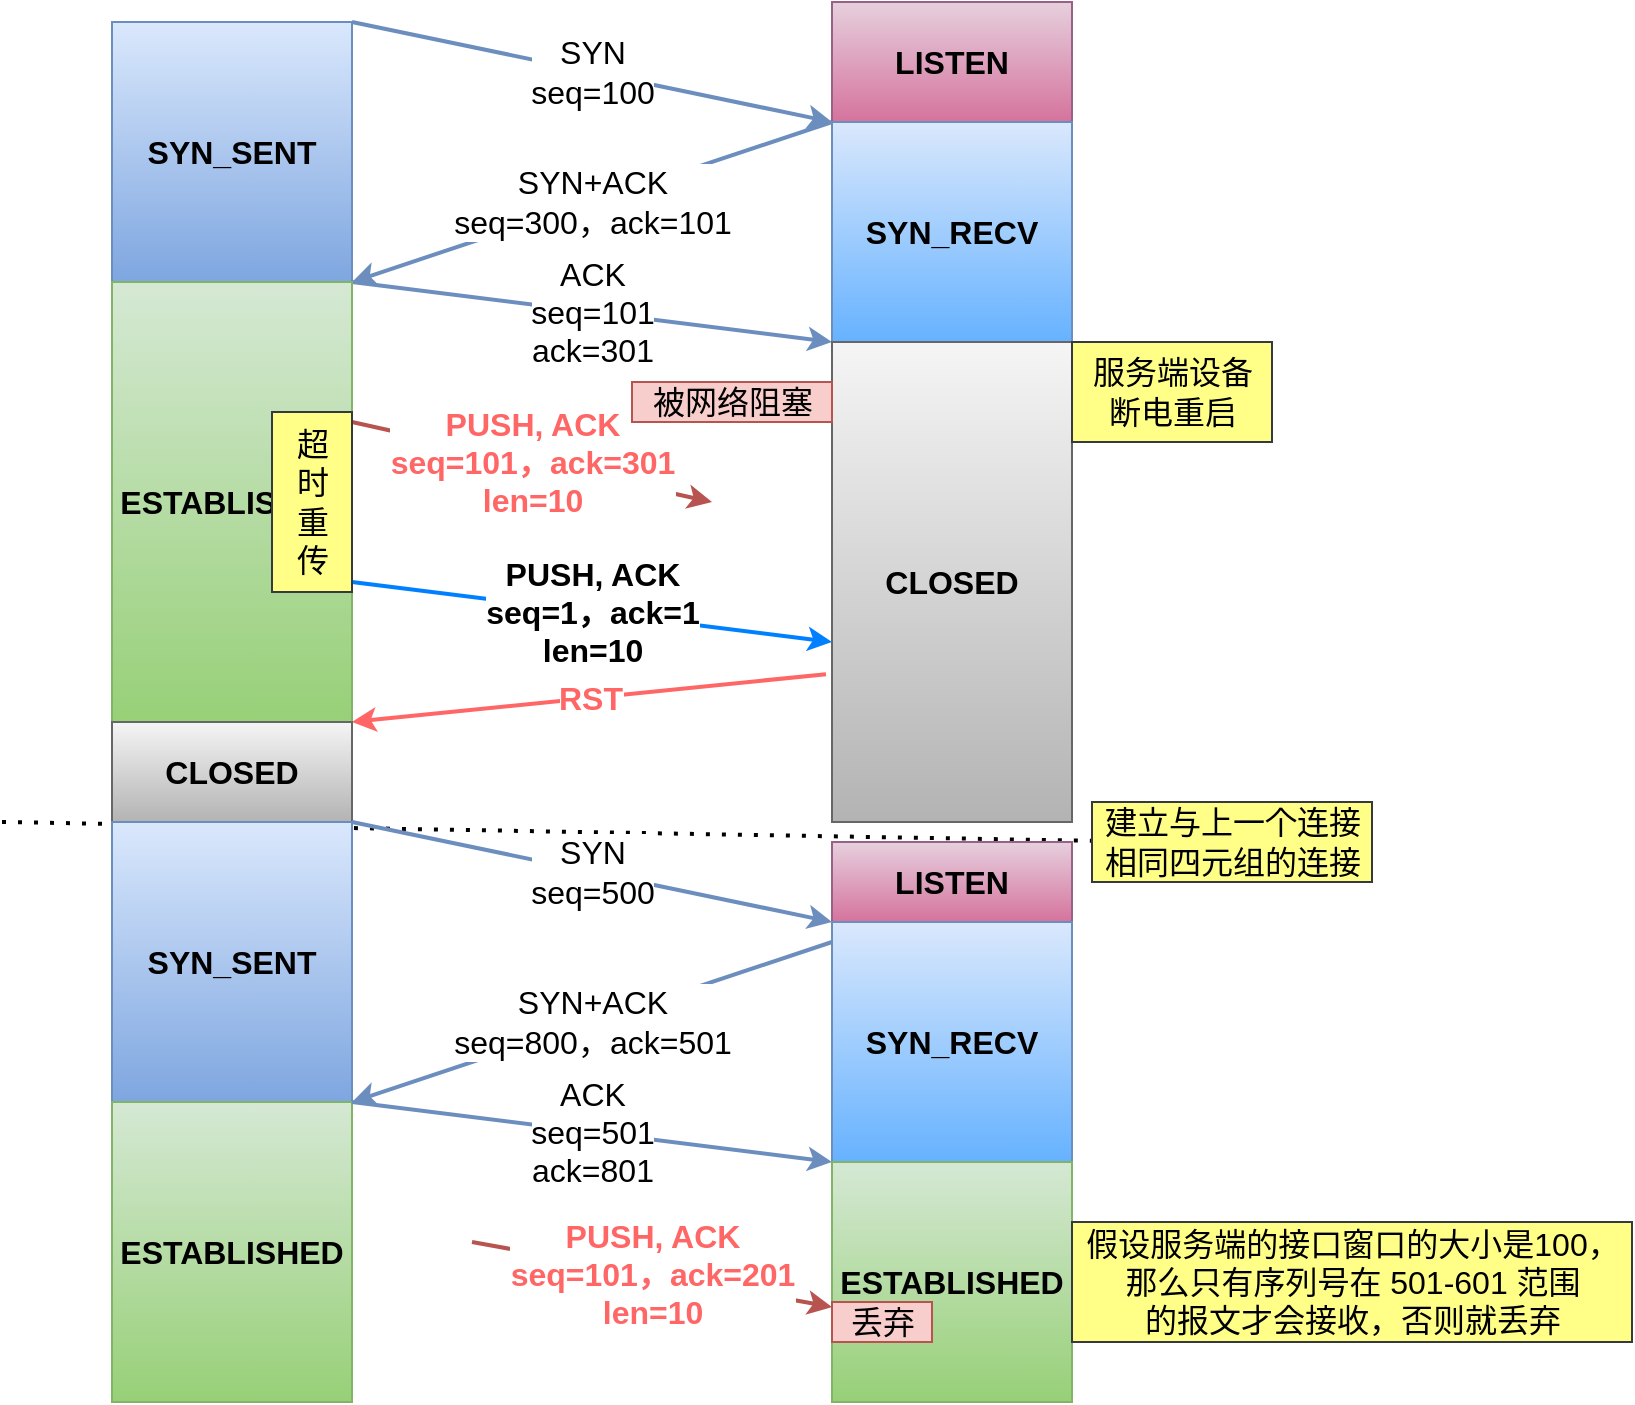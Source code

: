 <mxfile version="20.2.0" type="github">
  <diagram id="JZOhCPEI1QGyCAJnO71S" name="Page-1">
    <mxGraphModel dx="946" dy="666" grid="1" gridSize="10" guides="1" tooltips="1" connect="1" arrows="1" fold="1" page="1" pageScale="1" pageWidth="827" pageHeight="1169" math="0" shadow="0">
      <root>
        <mxCell id="0" />
        <mxCell id="1" parent="0" />
        <mxCell id="9ojKCH8w_O7dHfVfUO9V-1" value="SYN_SENT" style="rounded=0;whiteSpace=wrap;html=1;fontSize=16;fontStyle=1;fillColor=#dae8fc;strokeColor=#6c8ebf;gradientColor=#7ea6e0;" parent="1" vertex="1">
          <mxGeometry x="160" y="80" width="120" height="130" as="geometry" />
        </mxCell>
        <mxCell id="9ojKCH8w_O7dHfVfUO9V-2" value="SYN&lt;br&gt;seq=100" style="endArrow=classic;html=1;rounded=0;exitX=1;exitY=0;exitDx=0;exitDy=0;entryX=0;entryY=1;entryDx=0;entryDy=0;fontSize=16;fillColor=#dae8fc;gradientColor=#7ea6e0;strokeColor=#6c8ebf;strokeWidth=2;" parent="1" source="9ojKCH8w_O7dHfVfUO9V-1" target="9ojKCH8w_O7dHfVfUO9V-4" edge="1">
          <mxGeometry width="50" height="50" relative="1" as="geometry">
            <mxPoint x="300" y="60" as="sourcePoint" />
            <mxPoint x="480" y="125" as="targetPoint" />
          </mxGeometry>
        </mxCell>
        <mxCell id="9ojKCH8w_O7dHfVfUO9V-3" value="SYN+ACK&lt;br&gt;seq=300，ack=101" style="edgeStyle=none;rounded=0;orthogonalLoop=1;jettySize=auto;html=1;fontSize=16;exitX=0;exitY=1;exitDx=0;exitDy=0;fillColor=#dae8fc;gradientColor=#7ea6e0;strokeColor=#6c8ebf;strokeWidth=2;entryX=1;entryY=1;entryDx=0;entryDy=0;" parent="1" source="9ojKCH8w_O7dHfVfUO9V-4" target="9ojKCH8w_O7dHfVfUO9V-1" edge="1">
          <mxGeometry relative="1" as="geometry">
            <mxPoint x="280" y="290" as="targetPoint" />
          </mxGeometry>
        </mxCell>
        <mxCell id="9ojKCH8w_O7dHfVfUO9V-4" value="LISTEN" style="rounded=0;whiteSpace=wrap;html=1;fontSize=16;fontStyle=1;fillColor=#e6d0de;strokeColor=#996185;gradientColor=#d5739d;" parent="1" vertex="1">
          <mxGeometry x="520" y="70" width="120" height="60" as="geometry" />
        </mxCell>
        <mxCell id="9ojKCH8w_O7dHfVfUO9V-5" value="SYN_RECV" style="rounded=0;whiteSpace=wrap;html=1;fontSize=16;fontStyle=1;fillColor=#dae8fc;strokeColor=#6c8ebf;gradientColor=#66B2FF;" parent="1" vertex="1">
          <mxGeometry x="520" y="130" width="120" height="110" as="geometry" />
        </mxCell>
        <mxCell id="9ojKCH8w_O7dHfVfUO9V-6" value="ACK&lt;br&gt;seq=101&lt;br&gt;ack=301" style="edgeStyle=none;rounded=0;orthogonalLoop=1;jettySize=auto;html=1;entryX=0;entryY=0;entryDx=0;entryDy=0;fontFamily=Helvetica;fontSize=16;exitX=1;exitY=0;exitDx=0;exitDy=0;fillColor=#dae8fc;gradientColor=#7ea6e0;strokeColor=#6c8ebf;strokeWidth=2;" parent="1" source="9ojKCH8w_O7dHfVfUO9V-7" edge="1">
          <mxGeometry relative="1" as="geometry">
            <mxPoint x="520" y="240" as="targetPoint" />
          </mxGeometry>
        </mxCell>
        <mxCell id="9ojKCH8w_O7dHfVfUO9V-7" value="&lt;span style=&quot;font-weight: 700;&quot;&gt;ESTABLISHED&lt;/span&gt;" style="rounded=0;whiteSpace=wrap;html=1;fontSize=16;fontFamily=Helvetica;fillColor=#d5e8d4;strokeColor=#82b366;gradientColor=#97d077;" parent="1" vertex="1">
          <mxGeometry x="160" y="210" width="120" height="220" as="geometry" />
        </mxCell>
        <mxCell id="9ojKCH8w_O7dHfVfUO9V-9" value="" style="endArrow=none;dashed=1;html=1;dashPattern=1 3;strokeWidth=2;rounded=0;fontFamily=Helvetica;fontSize=16;fontColor=#FF6666;" parent="1" edge="1">
          <mxGeometry width="50" height="50" relative="1" as="geometry">
            <mxPoint x="105" y="480" as="sourcePoint" />
            <mxPoint x="685" y="490" as="targetPoint" />
          </mxGeometry>
        </mxCell>
        <mxCell id="9ojKCH8w_O7dHfVfUO9V-10" value="建立与上一个连接&lt;br&gt;相同四元组的连接" style="text;html=1;align=center;verticalAlign=middle;resizable=0;points=[];autosize=1;strokeColor=#36393d;fillColor=#ffff88;fontSize=16;fontFamily=Helvetica;" parent="1" vertex="1">
          <mxGeometry x="650" y="470" width="140" height="40" as="geometry" />
        </mxCell>
        <mxCell id="9ojKCH8w_O7dHfVfUO9V-11" value="&lt;font color=&quot;#ff6666&quot;&gt;&lt;b&gt;PUSH, ACK&lt;br&gt;seq=101，ack=301&lt;br&gt;len=10&lt;/b&gt;&lt;/font&gt;" style="edgeStyle=none;rounded=0;orthogonalLoop=1;jettySize=auto;html=1;fontFamily=Helvetica;fontSize=16;exitX=1;exitY=0;exitDx=0;exitDy=0;fillColor=#f8cecc;strokeColor=#b85450;strokeWidth=2;" parent="1" edge="1">
          <mxGeometry relative="1" as="geometry">
            <mxPoint x="280" y="280" as="sourcePoint" />
            <mxPoint x="460" y="320" as="targetPoint" />
          </mxGeometry>
        </mxCell>
        <mxCell id="9ojKCH8w_O7dHfVfUO9V-12" value="CLOSED" style="rounded=0;whiteSpace=wrap;html=1;fontSize=16;fontStyle=1;fillColor=#f5f5f5;strokeColor=#666666;gradientColor=#b3b3b3;" parent="1" vertex="1">
          <mxGeometry x="520" y="240" width="120" height="240" as="geometry" />
        </mxCell>
        <mxCell id="9ojKCH8w_O7dHfVfUO9V-13" value="RST" style="rounded=0;orthogonalLoop=1;jettySize=auto;html=1;fontSize=16;exitX=-0.025;exitY=0.692;exitDx=0;exitDy=0;fillColor=#f8cecc;strokeColor=#FF6666;strokeWidth=2;fontColor=#FF6666;fontStyle=1;entryX=1;entryY=0;entryDx=0;entryDy=0;exitPerimeter=0;" parent="1" source="9ojKCH8w_O7dHfVfUO9V-12" target="9ojKCH8w_O7dHfVfUO9V-14" edge="1">
          <mxGeometry relative="1" as="geometry">
            <mxPoint x="419.04" y="400" as="sourcePoint" />
            <mxPoint x="290" y="430" as="targetPoint" />
          </mxGeometry>
        </mxCell>
        <mxCell id="9ojKCH8w_O7dHfVfUO9V-14" value="CLOSED" style="rounded=0;whiteSpace=wrap;html=1;fontSize=16;fontStyle=1;fillColor=#f5f5f5;strokeColor=#666666;gradientColor=#b3b3b3;" parent="1" vertex="1">
          <mxGeometry x="160" y="430" width="120" height="50" as="geometry" />
        </mxCell>
        <mxCell id="9ojKCH8w_O7dHfVfUO9V-15" value="LISTEN" style="rounded=0;whiteSpace=wrap;html=1;fontSize=16;fontStyle=1;fillColor=#e6d0de;strokeColor=#996185;gradientColor=#d5739d;" parent="1" vertex="1">
          <mxGeometry x="520" y="490" width="120" height="40" as="geometry" />
        </mxCell>
        <mxCell id="9ojKCH8w_O7dHfVfUO9V-16" value="SYN_SENT" style="rounded=0;whiteSpace=wrap;html=1;fontSize=16;fontStyle=1;fillColor=#dae8fc;strokeColor=#6c8ebf;gradientColor=#7ea6e0;" parent="1" vertex="1">
          <mxGeometry x="160" y="480" width="120" height="140" as="geometry" />
        </mxCell>
        <mxCell id="9ojKCH8w_O7dHfVfUO9V-17" value="SYN&lt;br&gt;seq=500" style="endArrow=classic;html=1;rounded=0;exitX=1;exitY=0;exitDx=0;exitDy=0;entryX=0;entryY=1;entryDx=0;entryDy=0;fontSize=16;fillColor=#dae8fc;gradientColor=#7ea6e0;strokeColor=#6c8ebf;strokeWidth=2;" parent="1" edge="1">
          <mxGeometry width="50" height="50" relative="1" as="geometry">
            <mxPoint x="280" y="480" as="sourcePoint" />
            <mxPoint x="520" y="530" as="targetPoint" />
          </mxGeometry>
        </mxCell>
        <mxCell id="9ojKCH8w_O7dHfVfUO9V-18" value="SYN_RECV" style="rounded=0;whiteSpace=wrap;html=1;fontSize=16;fontStyle=1;fillColor=#dae8fc;strokeColor=#6c8ebf;gradientColor=#66B2FF;" parent="1" vertex="1">
          <mxGeometry x="520" y="530" width="120" height="120" as="geometry" />
        </mxCell>
        <mxCell id="9ojKCH8w_O7dHfVfUO9V-19" value="&lt;span style=&quot;font-weight: 700;&quot;&gt;ESTABLISHED&lt;/span&gt;" style="rounded=0;whiteSpace=wrap;html=1;fontSize=16;fontFamily=Helvetica;fillColor=#d5e8d4;strokeColor=#82b366;gradientColor=#97d077;" parent="1" vertex="1">
          <mxGeometry x="520" y="650" width="120" height="120" as="geometry" />
        </mxCell>
        <mxCell id="9ojKCH8w_O7dHfVfUO9V-20" value="&lt;span style=&quot;font-weight: 700;&quot;&gt;ESTABLISHED&lt;/span&gt;" style="rounded=0;whiteSpace=wrap;html=1;fontSize=16;fontFamily=Helvetica;fillColor=#d5e8d4;strokeColor=#82b366;gradientColor=#97d077;" parent="1" vertex="1">
          <mxGeometry x="160" y="620" width="120" height="150" as="geometry" />
        </mxCell>
        <mxCell id="9ojKCH8w_O7dHfVfUO9V-21" value="SYN+ACK&lt;br&gt;seq=800，ack=501" style="edgeStyle=none;rounded=0;orthogonalLoop=1;jettySize=auto;html=1;fontSize=16;exitX=0;exitY=1;exitDx=0;exitDy=0;fillColor=#dae8fc;gradientColor=#7ea6e0;strokeColor=#6c8ebf;strokeWidth=2;entryX=1;entryY=1;entryDx=0;entryDy=0;" parent="1" edge="1">
          <mxGeometry relative="1" as="geometry">
            <mxPoint x="280" y="620" as="targetPoint" />
            <mxPoint x="520" y="540" as="sourcePoint" />
          </mxGeometry>
        </mxCell>
        <mxCell id="9ojKCH8w_O7dHfVfUO9V-22" value="ACK&lt;br&gt;seq=501&lt;br&gt;ack=801" style="edgeStyle=none;rounded=0;orthogonalLoop=1;jettySize=auto;html=1;entryX=0;entryY=0;entryDx=0;entryDy=0;fontFamily=Helvetica;fontSize=16;exitX=1;exitY=0;exitDx=0;exitDy=0;fillColor=#dae8fc;gradientColor=#7ea6e0;strokeColor=#6c8ebf;strokeWidth=2;" parent="1" edge="1">
          <mxGeometry relative="1" as="geometry">
            <mxPoint x="280" y="620" as="sourcePoint" />
            <mxPoint x="520" y="650" as="targetPoint" />
          </mxGeometry>
        </mxCell>
        <mxCell id="9ojKCH8w_O7dHfVfUO9V-23" value="假设服务端的接口窗口的大小是100，&lt;br&gt;那么只有序列号在 501-601 范围&lt;br&gt;的报文才会接收，否则就丢弃" style="text;html=1;align=center;verticalAlign=middle;resizable=0;points=[];autosize=1;strokeColor=#36393d;fillColor=#ffff88;fontSize=16;fontFamily=Helvetica;" parent="1" vertex="1">
          <mxGeometry x="640" y="680" width="280" height="60" as="geometry" />
        </mxCell>
        <mxCell id="9ojKCH8w_O7dHfVfUO9V-24" value="被网络阻塞" style="text;html=1;align=center;verticalAlign=middle;resizable=0;points=[];autosize=1;strokeColor=#b85450;fillColor=#f8cecc;fontSize=16;" parent="1" vertex="1">
          <mxGeometry x="420" y="260" width="100" height="20" as="geometry" />
        </mxCell>
        <mxCell id="9ojKCH8w_O7dHfVfUO9V-25" value="&lt;b style=&quot;color: rgb(255 , 102 , 102)&quot;&gt;PUSH, ACK&lt;br&gt;seq=101，ack=201&lt;br&gt;len=10&lt;/b&gt;" style="edgeStyle=none;rounded=0;orthogonalLoop=1;jettySize=auto;html=1;fontFamily=Helvetica;fontSize=16;fillColor=#f8cecc;strokeColor=#b85450;strokeWidth=2;" parent="1" edge="1">
          <mxGeometry relative="1" as="geometry">
            <mxPoint x="340" y="690" as="sourcePoint" />
            <mxPoint x="520" y="722.5" as="targetPoint" />
          </mxGeometry>
        </mxCell>
        <mxCell id="9ojKCH8w_O7dHfVfUO9V-28" value="丢弃" style="text;html=1;align=center;verticalAlign=middle;resizable=0;points=[];autosize=1;strokeColor=#b85450;fillColor=#f8cecc;fontSize=16;" parent="1" vertex="1">
          <mxGeometry x="520" y="720" width="50" height="20" as="geometry" />
        </mxCell>
        <mxCell id="WskSHoLX89Ejym-lCvhm-1" value="&lt;b style=&quot;&quot;&gt;PUSH, ACK&lt;br&gt;seq=1，ack=1&lt;br&gt;len=10&lt;/b&gt;" style="edgeStyle=none;rounded=0;orthogonalLoop=1;jettySize=auto;html=1;fontFamily=Helvetica;fontSize=16;exitX=1;exitY=0;exitDx=0;exitDy=0;fillColor=#f8cecc;strokeColor=#007FFF;strokeWidth=2;entryX=0;entryY=0.5;entryDx=0;entryDy=0;" edge="1" parent="1">
          <mxGeometry relative="1" as="geometry">
            <mxPoint x="280" y="360" as="sourcePoint" />
            <mxPoint x="520" y="390" as="targetPoint" />
          </mxGeometry>
        </mxCell>
        <mxCell id="WskSHoLX89Ejym-lCvhm-2" value="超&lt;br&gt;时&lt;br&gt;重&lt;br&gt;传" style="text;html=1;align=center;verticalAlign=middle;resizable=0;points=[];autosize=1;strokeColor=#36393d;fillColor=#ffff88;fontSize=16;fontFamily=Helvetica;" vertex="1" parent="1">
          <mxGeometry x="240" y="275" width="40" height="90" as="geometry" />
        </mxCell>
        <mxCell id="WskSHoLX89Ejym-lCvhm-3" value="服务端设备&lt;br&gt;断电重启" style="text;html=1;align=center;verticalAlign=middle;resizable=0;points=[];autosize=1;strokeColor=#36393d;fillColor=#ffff88;fontSize=16;fontFamily=Helvetica;" vertex="1" parent="1">
          <mxGeometry x="640" y="240" width="100" height="50" as="geometry" />
        </mxCell>
      </root>
    </mxGraphModel>
  </diagram>
</mxfile>
